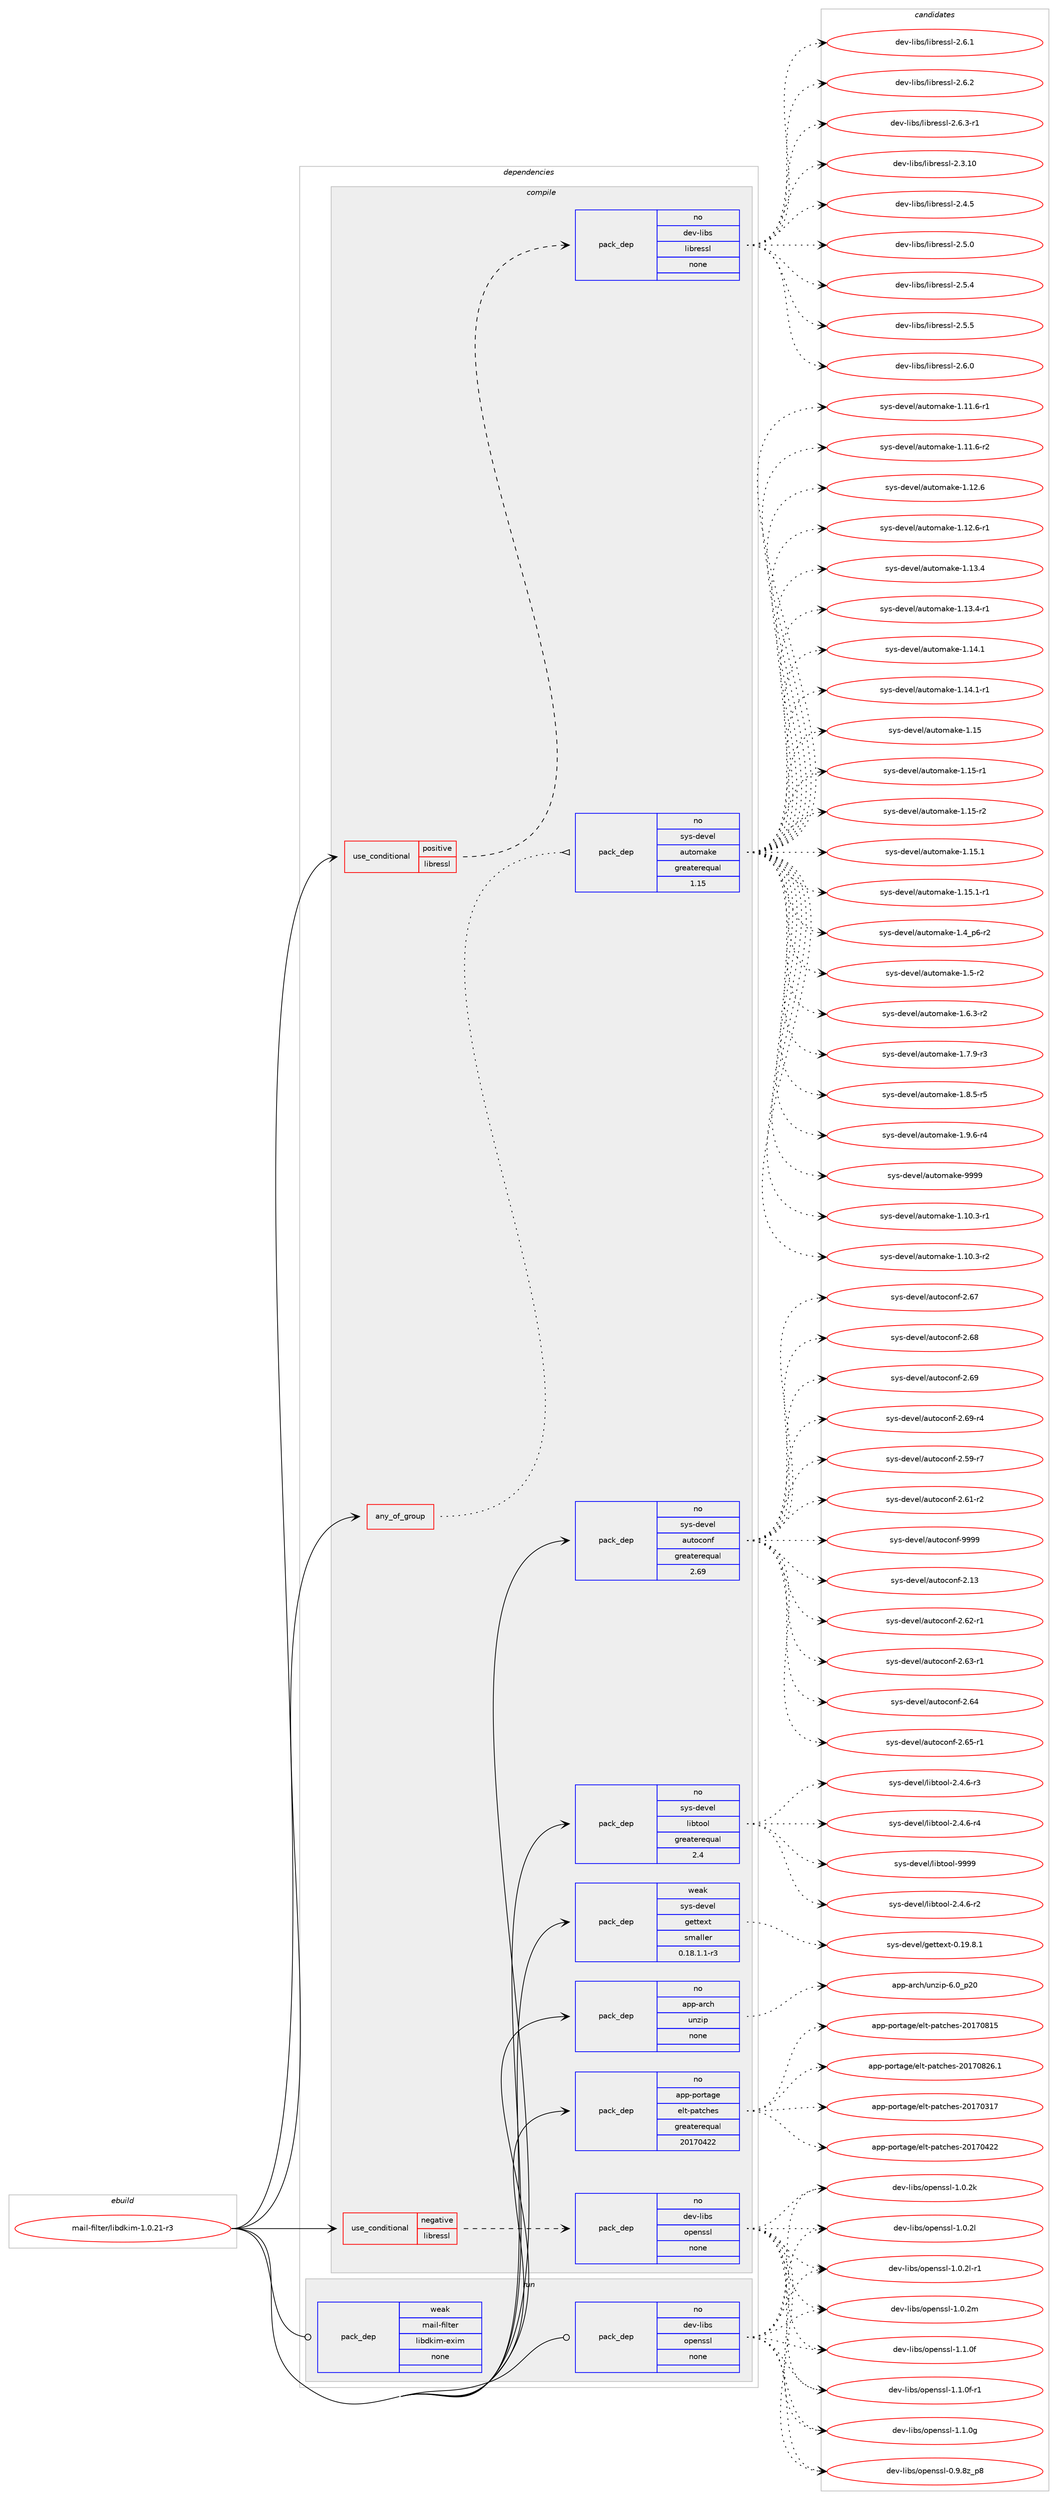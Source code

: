 digraph prolog {

# *************
# Graph options
# *************

newrank=true;
concentrate=true;
compound=true;
graph [rankdir=LR,fontname=Helvetica,fontsize=10,ranksep=1.5];#, ranksep=2.5, nodesep=0.2];
edge  [arrowhead=vee];
node  [fontname=Helvetica,fontsize=10];

# **********
# The ebuild
# **********

subgraph cluster_leftcol {
color=gray;
rank=same;
label=<<i>ebuild</i>>;
id [label="mail-filter/libdkim-1.0.21-r3", color=red, width=4, href="../mail-filter/libdkim-1.0.21-r3.svg"];
}

# ****************
# The dependencies
# ****************

subgraph cluster_midcol {
color=gray;
label=<<i>dependencies</i>>;
subgraph cluster_compile {
fillcolor="#eeeeee";
style=filled;
label=<<i>compile</i>>;
subgraph any5016 {
dependency342522 [label=<<TABLE BORDER="0" CELLBORDER="1" CELLSPACING="0" CELLPADDING="4"><TR><TD CELLPADDING="10">any_of_group</TD></TR></TABLE>>, shape=none, color=red];subgraph pack251881 {
dependency342523 [label=<<TABLE BORDER="0" CELLBORDER="1" CELLSPACING="0" CELLPADDING="4" WIDTH="220"><TR><TD ROWSPAN="6" CELLPADDING="30">pack_dep</TD></TR><TR><TD WIDTH="110">no</TD></TR><TR><TD>sys-devel</TD></TR><TR><TD>automake</TD></TR><TR><TD>greaterequal</TD></TR><TR><TD>1.15</TD></TR></TABLE>>, shape=none, color=blue];
}
dependency342522:e -> dependency342523:w [weight=20,style="dotted",arrowhead="oinv"];
}
id:e -> dependency342522:w [weight=20,style="solid",arrowhead="vee"];
subgraph cond85524 {
dependency342524 [label=<<TABLE BORDER="0" CELLBORDER="1" CELLSPACING="0" CELLPADDING="4"><TR><TD ROWSPAN="3" CELLPADDING="10">use_conditional</TD></TR><TR><TD>negative</TD></TR><TR><TD>libressl</TD></TR></TABLE>>, shape=none, color=red];
subgraph pack251882 {
dependency342525 [label=<<TABLE BORDER="0" CELLBORDER="1" CELLSPACING="0" CELLPADDING="4" WIDTH="220"><TR><TD ROWSPAN="6" CELLPADDING="30">pack_dep</TD></TR><TR><TD WIDTH="110">no</TD></TR><TR><TD>dev-libs</TD></TR><TR><TD>openssl</TD></TR><TR><TD>none</TD></TR><TR><TD></TD></TR></TABLE>>, shape=none, color=blue];
}
dependency342524:e -> dependency342525:w [weight=20,style="dashed",arrowhead="vee"];
}
id:e -> dependency342524:w [weight=20,style="solid",arrowhead="vee"];
subgraph cond85525 {
dependency342526 [label=<<TABLE BORDER="0" CELLBORDER="1" CELLSPACING="0" CELLPADDING="4"><TR><TD ROWSPAN="3" CELLPADDING="10">use_conditional</TD></TR><TR><TD>positive</TD></TR><TR><TD>libressl</TD></TR></TABLE>>, shape=none, color=red];
subgraph pack251883 {
dependency342527 [label=<<TABLE BORDER="0" CELLBORDER="1" CELLSPACING="0" CELLPADDING="4" WIDTH="220"><TR><TD ROWSPAN="6" CELLPADDING="30">pack_dep</TD></TR><TR><TD WIDTH="110">no</TD></TR><TR><TD>dev-libs</TD></TR><TR><TD>libressl</TD></TR><TR><TD>none</TD></TR><TR><TD></TD></TR></TABLE>>, shape=none, color=blue];
}
dependency342526:e -> dependency342527:w [weight=20,style="dashed",arrowhead="vee"];
}
id:e -> dependency342526:w [weight=20,style="solid",arrowhead="vee"];
subgraph pack251884 {
dependency342528 [label=<<TABLE BORDER="0" CELLBORDER="1" CELLSPACING="0" CELLPADDING="4" WIDTH="220"><TR><TD ROWSPAN="6" CELLPADDING="30">pack_dep</TD></TR><TR><TD WIDTH="110">no</TD></TR><TR><TD>app-arch</TD></TR><TR><TD>unzip</TD></TR><TR><TD>none</TD></TR><TR><TD></TD></TR></TABLE>>, shape=none, color=blue];
}
id:e -> dependency342528:w [weight=20,style="solid",arrowhead="vee"];
subgraph pack251885 {
dependency342529 [label=<<TABLE BORDER="0" CELLBORDER="1" CELLSPACING="0" CELLPADDING="4" WIDTH="220"><TR><TD ROWSPAN="6" CELLPADDING="30">pack_dep</TD></TR><TR><TD WIDTH="110">no</TD></TR><TR><TD>app-portage</TD></TR><TR><TD>elt-patches</TD></TR><TR><TD>greaterequal</TD></TR><TR><TD>20170422</TD></TR></TABLE>>, shape=none, color=blue];
}
id:e -> dependency342529:w [weight=20,style="solid",arrowhead="vee"];
subgraph pack251886 {
dependency342530 [label=<<TABLE BORDER="0" CELLBORDER="1" CELLSPACING="0" CELLPADDING="4" WIDTH="220"><TR><TD ROWSPAN="6" CELLPADDING="30">pack_dep</TD></TR><TR><TD WIDTH="110">no</TD></TR><TR><TD>sys-devel</TD></TR><TR><TD>autoconf</TD></TR><TR><TD>greaterequal</TD></TR><TR><TD>2.69</TD></TR></TABLE>>, shape=none, color=blue];
}
id:e -> dependency342530:w [weight=20,style="solid",arrowhead="vee"];
subgraph pack251887 {
dependency342531 [label=<<TABLE BORDER="0" CELLBORDER="1" CELLSPACING="0" CELLPADDING="4" WIDTH="220"><TR><TD ROWSPAN="6" CELLPADDING="30">pack_dep</TD></TR><TR><TD WIDTH="110">no</TD></TR><TR><TD>sys-devel</TD></TR><TR><TD>libtool</TD></TR><TR><TD>greaterequal</TD></TR><TR><TD>2.4</TD></TR></TABLE>>, shape=none, color=blue];
}
id:e -> dependency342531:w [weight=20,style="solid",arrowhead="vee"];
subgraph pack251888 {
dependency342532 [label=<<TABLE BORDER="0" CELLBORDER="1" CELLSPACING="0" CELLPADDING="4" WIDTH="220"><TR><TD ROWSPAN="6" CELLPADDING="30">pack_dep</TD></TR><TR><TD WIDTH="110">weak</TD></TR><TR><TD>sys-devel</TD></TR><TR><TD>gettext</TD></TR><TR><TD>smaller</TD></TR><TR><TD>0.18.1.1-r3</TD></TR></TABLE>>, shape=none, color=blue];
}
id:e -> dependency342532:w [weight=20,style="solid",arrowhead="vee"];
}
subgraph cluster_compileandrun {
fillcolor="#eeeeee";
style=filled;
label=<<i>compile and run</i>>;
}
subgraph cluster_run {
fillcolor="#eeeeee";
style=filled;
label=<<i>run</i>>;
subgraph pack251889 {
dependency342533 [label=<<TABLE BORDER="0" CELLBORDER="1" CELLSPACING="0" CELLPADDING="4" WIDTH="220"><TR><TD ROWSPAN="6" CELLPADDING="30">pack_dep</TD></TR><TR><TD WIDTH="110">no</TD></TR><TR><TD>dev-libs</TD></TR><TR><TD>openssl</TD></TR><TR><TD>none</TD></TR><TR><TD></TD></TR></TABLE>>, shape=none, color=blue];
}
id:e -> dependency342533:w [weight=20,style="solid",arrowhead="odot"];
subgraph pack251890 {
dependency342534 [label=<<TABLE BORDER="0" CELLBORDER="1" CELLSPACING="0" CELLPADDING="4" WIDTH="220"><TR><TD ROWSPAN="6" CELLPADDING="30">pack_dep</TD></TR><TR><TD WIDTH="110">weak</TD></TR><TR><TD>mail-filter</TD></TR><TR><TD>libdkim-exim</TD></TR><TR><TD>none</TD></TR><TR><TD></TD></TR></TABLE>>, shape=none, color=blue];
}
id:e -> dependency342534:w [weight=20,style="solid",arrowhead="odot"];
}
}

# **************
# The candidates
# **************

subgraph cluster_choices {
rank=same;
color=gray;
label=<<i>candidates</i>>;

subgraph choice251881 {
color=black;
nodesep=1;
choice11512111545100101118101108479711711611110997107101454946494846514511449 [label="sys-devel/automake-1.10.3-r1", color=red, width=4,href="../sys-devel/automake-1.10.3-r1.svg"];
choice11512111545100101118101108479711711611110997107101454946494846514511450 [label="sys-devel/automake-1.10.3-r2", color=red, width=4,href="../sys-devel/automake-1.10.3-r2.svg"];
choice11512111545100101118101108479711711611110997107101454946494946544511449 [label="sys-devel/automake-1.11.6-r1", color=red, width=4,href="../sys-devel/automake-1.11.6-r1.svg"];
choice11512111545100101118101108479711711611110997107101454946494946544511450 [label="sys-devel/automake-1.11.6-r2", color=red, width=4,href="../sys-devel/automake-1.11.6-r2.svg"];
choice1151211154510010111810110847971171161111099710710145494649504654 [label="sys-devel/automake-1.12.6", color=red, width=4,href="../sys-devel/automake-1.12.6.svg"];
choice11512111545100101118101108479711711611110997107101454946495046544511449 [label="sys-devel/automake-1.12.6-r1", color=red, width=4,href="../sys-devel/automake-1.12.6-r1.svg"];
choice1151211154510010111810110847971171161111099710710145494649514652 [label="sys-devel/automake-1.13.4", color=red, width=4,href="../sys-devel/automake-1.13.4.svg"];
choice11512111545100101118101108479711711611110997107101454946495146524511449 [label="sys-devel/automake-1.13.4-r1", color=red, width=4,href="../sys-devel/automake-1.13.4-r1.svg"];
choice1151211154510010111810110847971171161111099710710145494649524649 [label="sys-devel/automake-1.14.1", color=red, width=4,href="../sys-devel/automake-1.14.1.svg"];
choice11512111545100101118101108479711711611110997107101454946495246494511449 [label="sys-devel/automake-1.14.1-r1", color=red, width=4,href="../sys-devel/automake-1.14.1-r1.svg"];
choice115121115451001011181011084797117116111109971071014549464953 [label="sys-devel/automake-1.15", color=red, width=4,href="../sys-devel/automake-1.15.svg"];
choice1151211154510010111810110847971171161111099710710145494649534511449 [label="sys-devel/automake-1.15-r1", color=red, width=4,href="../sys-devel/automake-1.15-r1.svg"];
choice1151211154510010111810110847971171161111099710710145494649534511450 [label="sys-devel/automake-1.15-r2", color=red, width=4,href="../sys-devel/automake-1.15-r2.svg"];
choice1151211154510010111810110847971171161111099710710145494649534649 [label="sys-devel/automake-1.15.1", color=red, width=4,href="../sys-devel/automake-1.15.1.svg"];
choice11512111545100101118101108479711711611110997107101454946495346494511449 [label="sys-devel/automake-1.15.1-r1", color=red, width=4,href="../sys-devel/automake-1.15.1-r1.svg"];
choice115121115451001011181011084797117116111109971071014549465295112544511450 [label="sys-devel/automake-1.4_p6-r2", color=red, width=4,href="../sys-devel/automake-1.4_p6-r2.svg"];
choice11512111545100101118101108479711711611110997107101454946534511450 [label="sys-devel/automake-1.5-r2", color=red, width=4,href="../sys-devel/automake-1.5-r2.svg"];
choice115121115451001011181011084797117116111109971071014549465446514511450 [label="sys-devel/automake-1.6.3-r2", color=red, width=4,href="../sys-devel/automake-1.6.3-r2.svg"];
choice115121115451001011181011084797117116111109971071014549465546574511451 [label="sys-devel/automake-1.7.9-r3", color=red, width=4,href="../sys-devel/automake-1.7.9-r3.svg"];
choice115121115451001011181011084797117116111109971071014549465646534511453 [label="sys-devel/automake-1.8.5-r5", color=red, width=4,href="../sys-devel/automake-1.8.5-r5.svg"];
choice115121115451001011181011084797117116111109971071014549465746544511452 [label="sys-devel/automake-1.9.6-r4", color=red, width=4,href="../sys-devel/automake-1.9.6-r4.svg"];
choice115121115451001011181011084797117116111109971071014557575757 [label="sys-devel/automake-9999", color=red, width=4,href="../sys-devel/automake-9999.svg"];
dependency342523:e -> choice11512111545100101118101108479711711611110997107101454946494846514511449:w [style=dotted,weight="100"];
dependency342523:e -> choice11512111545100101118101108479711711611110997107101454946494846514511450:w [style=dotted,weight="100"];
dependency342523:e -> choice11512111545100101118101108479711711611110997107101454946494946544511449:w [style=dotted,weight="100"];
dependency342523:e -> choice11512111545100101118101108479711711611110997107101454946494946544511450:w [style=dotted,weight="100"];
dependency342523:e -> choice1151211154510010111810110847971171161111099710710145494649504654:w [style=dotted,weight="100"];
dependency342523:e -> choice11512111545100101118101108479711711611110997107101454946495046544511449:w [style=dotted,weight="100"];
dependency342523:e -> choice1151211154510010111810110847971171161111099710710145494649514652:w [style=dotted,weight="100"];
dependency342523:e -> choice11512111545100101118101108479711711611110997107101454946495146524511449:w [style=dotted,weight="100"];
dependency342523:e -> choice1151211154510010111810110847971171161111099710710145494649524649:w [style=dotted,weight="100"];
dependency342523:e -> choice11512111545100101118101108479711711611110997107101454946495246494511449:w [style=dotted,weight="100"];
dependency342523:e -> choice115121115451001011181011084797117116111109971071014549464953:w [style=dotted,weight="100"];
dependency342523:e -> choice1151211154510010111810110847971171161111099710710145494649534511449:w [style=dotted,weight="100"];
dependency342523:e -> choice1151211154510010111810110847971171161111099710710145494649534511450:w [style=dotted,weight="100"];
dependency342523:e -> choice1151211154510010111810110847971171161111099710710145494649534649:w [style=dotted,weight="100"];
dependency342523:e -> choice11512111545100101118101108479711711611110997107101454946495346494511449:w [style=dotted,weight="100"];
dependency342523:e -> choice115121115451001011181011084797117116111109971071014549465295112544511450:w [style=dotted,weight="100"];
dependency342523:e -> choice11512111545100101118101108479711711611110997107101454946534511450:w [style=dotted,weight="100"];
dependency342523:e -> choice115121115451001011181011084797117116111109971071014549465446514511450:w [style=dotted,weight="100"];
dependency342523:e -> choice115121115451001011181011084797117116111109971071014549465546574511451:w [style=dotted,weight="100"];
dependency342523:e -> choice115121115451001011181011084797117116111109971071014549465646534511453:w [style=dotted,weight="100"];
dependency342523:e -> choice115121115451001011181011084797117116111109971071014549465746544511452:w [style=dotted,weight="100"];
dependency342523:e -> choice115121115451001011181011084797117116111109971071014557575757:w [style=dotted,weight="100"];
}
subgraph choice251882 {
color=black;
nodesep=1;
choice1001011184510810598115471111121011101151151084548465746561229511256 [label="dev-libs/openssl-0.9.8z_p8", color=red, width=4,href="../dev-libs/openssl-0.9.8z_p8.svg"];
choice100101118451081059811547111112101110115115108454946484650107 [label="dev-libs/openssl-1.0.2k", color=red, width=4,href="../dev-libs/openssl-1.0.2k.svg"];
choice100101118451081059811547111112101110115115108454946484650108 [label="dev-libs/openssl-1.0.2l", color=red, width=4,href="../dev-libs/openssl-1.0.2l.svg"];
choice1001011184510810598115471111121011101151151084549464846501084511449 [label="dev-libs/openssl-1.0.2l-r1", color=red, width=4,href="../dev-libs/openssl-1.0.2l-r1.svg"];
choice100101118451081059811547111112101110115115108454946484650109 [label="dev-libs/openssl-1.0.2m", color=red, width=4,href="../dev-libs/openssl-1.0.2m.svg"];
choice100101118451081059811547111112101110115115108454946494648102 [label="dev-libs/openssl-1.1.0f", color=red, width=4,href="../dev-libs/openssl-1.1.0f.svg"];
choice1001011184510810598115471111121011101151151084549464946481024511449 [label="dev-libs/openssl-1.1.0f-r1", color=red, width=4,href="../dev-libs/openssl-1.1.0f-r1.svg"];
choice100101118451081059811547111112101110115115108454946494648103 [label="dev-libs/openssl-1.1.0g", color=red, width=4,href="../dev-libs/openssl-1.1.0g.svg"];
dependency342525:e -> choice1001011184510810598115471111121011101151151084548465746561229511256:w [style=dotted,weight="100"];
dependency342525:e -> choice100101118451081059811547111112101110115115108454946484650107:w [style=dotted,weight="100"];
dependency342525:e -> choice100101118451081059811547111112101110115115108454946484650108:w [style=dotted,weight="100"];
dependency342525:e -> choice1001011184510810598115471111121011101151151084549464846501084511449:w [style=dotted,weight="100"];
dependency342525:e -> choice100101118451081059811547111112101110115115108454946484650109:w [style=dotted,weight="100"];
dependency342525:e -> choice100101118451081059811547111112101110115115108454946494648102:w [style=dotted,weight="100"];
dependency342525:e -> choice1001011184510810598115471111121011101151151084549464946481024511449:w [style=dotted,weight="100"];
dependency342525:e -> choice100101118451081059811547111112101110115115108454946494648103:w [style=dotted,weight="100"];
}
subgraph choice251883 {
color=black;
nodesep=1;
choice1001011184510810598115471081059811410111511510845504651464948 [label="dev-libs/libressl-2.3.10", color=red, width=4,href="../dev-libs/libressl-2.3.10.svg"];
choice10010111845108105981154710810598114101115115108455046524653 [label="dev-libs/libressl-2.4.5", color=red, width=4,href="../dev-libs/libressl-2.4.5.svg"];
choice10010111845108105981154710810598114101115115108455046534648 [label="dev-libs/libressl-2.5.0", color=red, width=4,href="../dev-libs/libressl-2.5.0.svg"];
choice10010111845108105981154710810598114101115115108455046534652 [label="dev-libs/libressl-2.5.4", color=red, width=4,href="../dev-libs/libressl-2.5.4.svg"];
choice10010111845108105981154710810598114101115115108455046534653 [label="dev-libs/libressl-2.5.5", color=red, width=4,href="../dev-libs/libressl-2.5.5.svg"];
choice10010111845108105981154710810598114101115115108455046544648 [label="dev-libs/libressl-2.6.0", color=red, width=4,href="../dev-libs/libressl-2.6.0.svg"];
choice10010111845108105981154710810598114101115115108455046544649 [label="dev-libs/libressl-2.6.1", color=red, width=4,href="../dev-libs/libressl-2.6.1.svg"];
choice10010111845108105981154710810598114101115115108455046544650 [label="dev-libs/libressl-2.6.2", color=red, width=4,href="../dev-libs/libressl-2.6.2.svg"];
choice100101118451081059811547108105981141011151151084550465446514511449 [label="dev-libs/libressl-2.6.3-r1", color=red, width=4,href="../dev-libs/libressl-2.6.3-r1.svg"];
dependency342527:e -> choice1001011184510810598115471081059811410111511510845504651464948:w [style=dotted,weight="100"];
dependency342527:e -> choice10010111845108105981154710810598114101115115108455046524653:w [style=dotted,weight="100"];
dependency342527:e -> choice10010111845108105981154710810598114101115115108455046534648:w [style=dotted,weight="100"];
dependency342527:e -> choice10010111845108105981154710810598114101115115108455046534652:w [style=dotted,weight="100"];
dependency342527:e -> choice10010111845108105981154710810598114101115115108455046534653:w [style=dotted,weight="100"];
dependency342527:e -> choice10010111845108105981154710810598114101115115108455046544648:w [style=dotted,weight="100"];
dependency342527:e -> choice10010111845108105981154710810598114101115115108455046544649:w [style=dotted,weight="100"];
dependency342527:e -> choice10010111845108105981154710810598114101115115108455046544650:w [style=dotted,weight="100"];
dependency342527:e -> choice100101118451081059811547108105981141011151151084550465446514511449:w [style=dotted,weight="100"];
}
subgraph choice251884 {
color=black;
nodesep=1;
choice971121124597114991044711711012210511245544648951125048 [label="app-arch/unzip-6.0_p20", color=red, width=4,href="../app-arch/unzip-6.0_p20.svg"];
dependency342528:e -> choice971121124597114991044711711012210511245544648951125048:w [style=dotted,weight="100"];
}
subgraph choice251885 {
color=black;
nodesep=1;
choice97112112451121111141169710310147101108116451129711699104101115455048495548514955 [label="app-portage/elt-patches-20170317", color=red, width=4,href="../app-portage/elt-patches-20170317.svg"];
choice97112112451121111141169710310147101108116451129711699104101115455048495548525050 [label="app-portage/elt-patches-20170422", color=red, width=4,href="../app-portage/elt-patches-20170422.svg"];
choice97112112451121111141169710310147101108116451129711699104101115455048495548564953 [label="app-portage/elt-patches-20170815", color=red, width=4,href="../app-portage/elt-patches-20170815.svg"];
choice971121124511211111411697103101471011081164511297116991041011154550484955485650544649 [label="app-portage/elt-patches-20170826.1", color=red, width=4,href="../app-portage/elt-patches-20170826.1.svg"];
dependency342529:e -> choice97112112451121111141169710310147101108116451129711699104101115455048495548514955:w [style=dotted,weight="100"];
dependency342529:e -> choice97112112451121111141169710310147101108116451129711699104101115455048495548525050:w [style=dotted,weight="100"];
dependency342529:e -> choice97112112451121111141169710310147101108116451129711699104101115455048495548564953:w [style=dotted,weight="100"];
dependency342529:e -> choice971121124511211111411697103101471011081164511297116991041011154550484955485650544649:w [style=dotted,weight="100"];
}
subgraph choice251886 {
color=black;
nodesep=1;
choice115121115451001011181011084797117116111991111101024550464951 [label="sys-devel/autoconf-2.13", color=red, width=4,href="../sys-devel/autoconf-2.13.svg"];
choice1151211154510010111810110847971171161119911111010245504653574511455 [label="sys-devel/autoconf-2.59-r7", color=red, width=4,href="../sys-devel/autoconf-2.59-r7.svg"];
choice1151211154510010111810110847971171161119911111010245504654494511450 [label="sys-devel/autoconf-2.61-r2", color=red, width=4,href="../sys-devel/autoconf-2.61-r2.svg"];
choice1151211154510010111810110847971171161119911111010245504654504511449 [label="sys-devel/autoconf-2.62-r1", color=red, width=4,href="../sys-devel/autoconf-2.62-r1.svg"];
choice1151211154510010111810110847971171161119911111010245504654514511449 [label="sys-devel/autoconf-2.63-r1", color=red, width=4,href="../sys-devel/autoconf-2.63-r1.svg"];
choice115121115451001011181011084797117116111991111101024550465452 [label="sys-devel/autoconf-2.64", color=red, width=4,href="../sys-devel/autoconf-2.64.svg"];
choice1151211154510010111810110847971171161119911111010245504654534511449 [label="sys-devel/autoconf-2.65-r1", color=red, width=4,href="../sys-devel/autoconf-2.65-r1.svg"];
choice115121115451001011181011084797117116111991111101024550465455 [label="sys-devel/autoconf-2.67", color=red, width=4,href="../sys-devel/autoconf-2.67.svg"];
choice115121115451001011181011084797117116111991111101024550465456 [label="sys-devel/autoconf-2.68", color=red, width=4,href="../sys-devel/autoconf-2.68.svg"];
choice115121115451001011181011084797117116111991111101024550465457 [label="sys-devel/autoconf-2.69", color=red, width=4,href="../sys-devel/autoconf-2.69.svg"];
choice1151211154510010111810110847971171161119911111010245504654574511452 [label="sys-devel/autoconf-2.69-r4", color=red, width=4,href="../sys-devel/autoconf-2.69-r4.svg"];
choice115121115451001011181011084797117116111991111101024557575757 [label="sys-devel/autoconf-9999", color=red, width=4,href="../sys-devel/autoconf-9999.svg"];
dependency342530:e -> choice115121115451001011181011084797117116111991111101024550464951:w [style=dotted,weight="100"];
dependency342530:e -> choice1151211154510010111810110847971171161119911111010245504653574511455:w [style=dotted,weight="100"];
dependency342530:e -> choice1151211154510010111810110847971171161119911111010245504654494511450:w [style=dotted,weight="100"];
dependency342530:e -> choice1151211154510010111810110847971171161119911111010245504654504511449:w [style=dotted,weight="100"];
dependency342530:e -> choice1151211154510010111810110847971171161119911111010245504654514511449:w [style=dotted,weight="100"];
dependency342530:e -> choice115121115451001011181011084797117116111991111101024550465452:w [style=dotted,weight="100"];
dependency342530:e -> choice1151211154510010111810110847971171161119911111010245504654534511449:w [style=dotted,weight="100"];
dependency342530:e -> choice115121115451001011181011084797117116111991111101024550465455:w [style=dotted,weight="100"];
dependency342530:e -> choice115121115451001011181011084797117116111991111101024550465456:w [style=dotted,weight="100"];
dependency342530:e -> choice115121115451001011181011084797117116111991111101024550465457:w [style=dotted,weight="100"];
dependency342530:e -> choice1151211154510010111810110847971171161119911111010245504654574511452:w [style=dotted,weight="100"];
dependency342530:e -> choice115121115451001011181011084797117116111991111101024557575757:w [style=dotted,weight="100"];
}
subgraph choice251887 {
color=black;
nodesep=1;
choice1151211154510010111810110847108105981161111111084550465246544511450 [label="sys-devel/libtool-2.4.6-r2", color=red, width=4,href="../sys-devel/libtool-2.4.6-r2.svg"];
choice1151211154510010111810110847108105981161111111084550465246544511451 [label="sys-devel/libtool-2.4.6-r3", color=red, width=4,href="../sys-devel/libtool-2.4.6-r3.svg"];
choice1151211154510010111810110847108105981161111111084550465246544511452 [label="sys-devel/libtool-2.4.6-r4", color=red, width=4,href="../sys-devel/libtool-2.4.6-r4.svg"];
choice1151211154510010111810110847108105981161111111084557575757 [label="sys-devel/libtool-9999", color=red, width=4,href="../sys-devel/libtool-9999.svg"];
dependency342531:e -> choice1151211154510010111810110847108105981161111111084550465246544511450:w [style=dotted,weight="100"];
dependency342531:e -> choice1151211154510010111810110847108105981161111111084550465246544511451:w [style=dotted,weight="100"];
dependency342531:e -> choice1151211154510010111810110847108105981161111111084550465246544511452:w [style=dotted,weight="100"];
dependency342531:e -> choice1151211154510010111810110847108105981161111111084557575757:w [style=dotted,weight="100"];
}
subgraph choice251888 {
color=black;
nodesep=1;
choice1151211154510010111810110847103101116116101120116454846495746564649 [label="sys-devel/gettext-0.19.8.1", color=red, width=4,href="../sys-devel/gettext-0.19.8.1.svg"];
dependency342532:e -> choice1151211154510010111810110847103101116116101120116454846495746564649:w [style=dotted,weight="100"];
}
subgraph choice251889 {
color=black;
nodesep=1;
choice1001011184510810598115471111121011101151151084548465746561229511256 [label="dev-libs/openssl-0.9.8z_p8", color=red, width=4,href="../dev-libs/openssl-0.9.8z_p8.svg"];
choice100101118451081059811547111112101110115115108454946484650107 [label="dev-libs/openssl-1.0.2k", color=red, width=4,href="../dev-libs/openssl-1.0.2k.svg"];
choice100101118451081059811547111112101110115115108454946484650108 [label="dev-libs/openssl-1.0.2l", color=red, width=4,href="../dev-libs/openssl-1.0.2l.svg"];
choice1001011184510810598115471111121011101151151084549464846501084511449 [label="dev-libs/openssl-1.0.2l-r1", color=red, width=4,href="../dev-libs/openssl-1.0.2l-r1.svg"];
choice100101118451081059811547111112101110115115108454946484650109 [label="dev-libs/openssl-1.0.2m", color=red, width=4,href="../dev-libs/openssl-1.0.2m.svg"];
choice100101118451081059811547111112101110115115108454946494648102 [label="dev-libs/openssl-1.1.0f", color=red, width=4,href="../dev-libs/openssl-1.1.0f.svg"];
choice1001011184510810598115471111121011101151151084549464946481024511449 [label="dev-libs/openssl-1.1.0f-r1", color=red, width=4,href="../dev-libs/openssl-1.1.0f-r1.svg"];
choice100101118451081059811547111112101110115115108454946494648103 [label="dev-libs/openssl-1.1.0g", color=red, width=4,href="../dev-libs/openssl-1.1.0g.svg"];
dependency342533:e -> choice1001011184510810598115471111121011101151151084548465746561229511256:w [style=dotted,weight="100"];
dependency342533:e -> choice100101118451081059811547111112101110115115108454946484650107:w [style=dotted,weight="100"];
dependency342533:e -> choice100101118451081059811547111112101110115115108454946484650108:w [style=dotted,weight="100"];
dependency342533:e -> choice1001011184510810598115471111121011101151151084549464846501084511449:w [style=dotted,weight="100"];
dependency342533:e -> choice100101118451081059811547111112101110115115108454946484650109:w [style=dotted,weight="100"];
dependency342533:e -> choice100101118451081059811547111112101110115115108454946494648102:w [style=dotted,weight="100"];
dependency342533:e -> choice1001011184510810598115471111121011101151151084549464946481024511449:w [style=dotted,weight="100"];
dependency342533:e -> choice100101118451081059811547111112101110115115108454946494648103:w [style=dotted,weight="100"];
}
subgraph choice251890 {
color=black;
nodesep=1;
}
}

}

